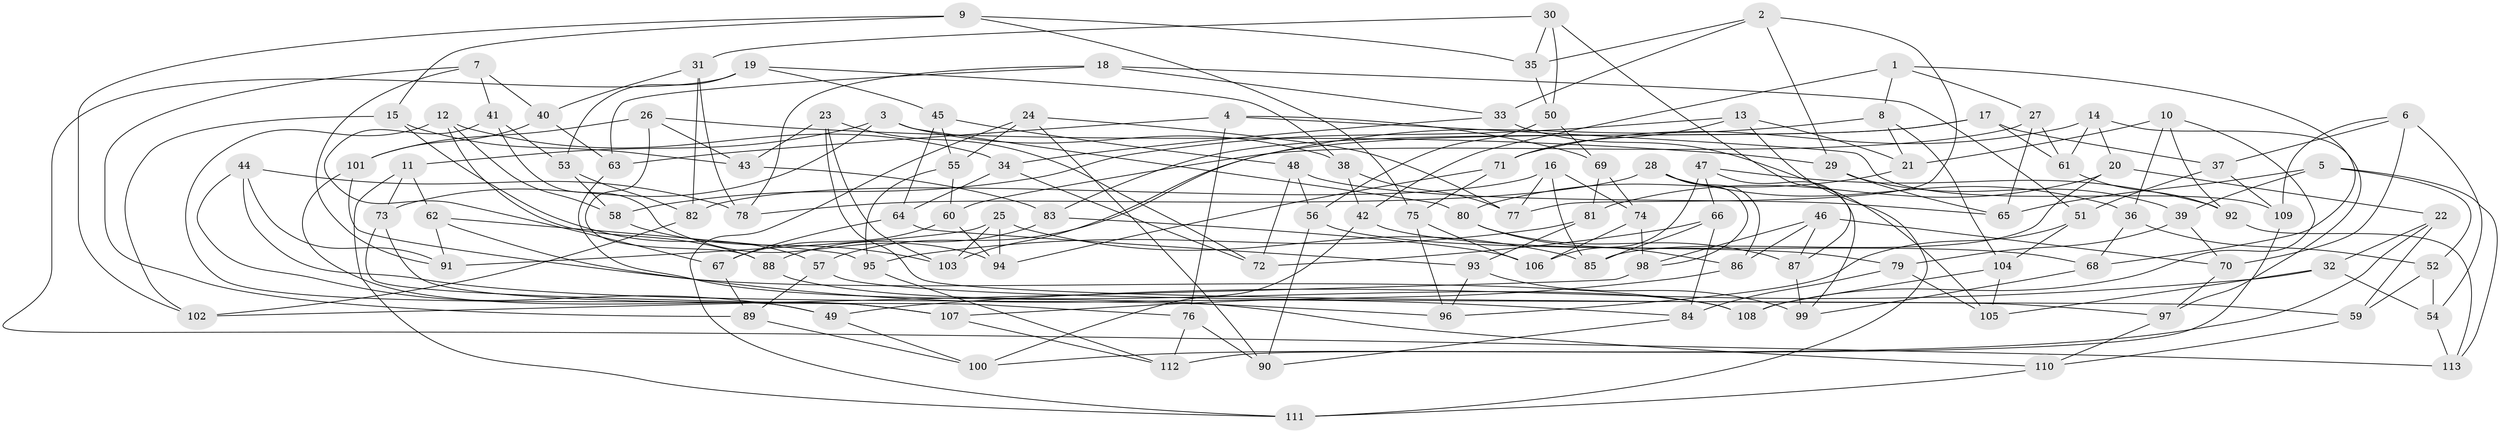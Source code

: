 // coarse degree distribution, {3: 0.07142857142857142, 5: 0.19642857142857142, 4: 0.5178571428571429, 6: 0.05357142857142857, 7: 0.03571428571428571, 10: 0.03571428571428571, 9: 0.017857142857142856, 8: 0.03571428571428571, 16: 0.017857142857142856, 2: 0.017857142857142856}
// Generated by graph-tools (version 1.1) at 2025/03/03/04/25 22:03:52]
// undirected, 113 vertices, 226 edges
graph export_dot {
graph [start="1"]
  node [color=gray90,style=filled];
  1;
  2;
  3;
  4;
  5;
  6;
  7;
  8;
  9;
  10;
  11;
  12;
  13;
  14;
  15;
  16;
  17;
  18;
  19;
  20;
  21;
  22;
  23;
  24;
  25;
  26;
  27;
  28;
  29;
  30;
  31;
  32;
  33;
  34;
  35;
  36;
  37;
  38;
  39;
  40;
  41;
  42;
  43;
  44;
  45;
  46;
  47;
  48;
  49;
  50;
  51;
  52;
  53;
  54;
  55;
  56;
  57;
  58;
  59;
  60;
  61;
  62;
  63;
  64;
  65;
  66;
  67;
  68;
  69;
  70;
  71;
  72;
  73;
  74;
  75;
  76;
  77;
  78;
  79;
  80;
  81;
  82;
  83;
  84;
  85;
  86;
  87;
  88;
  89;
  90;
  91;
  92;
  93;
  94;
  95;
  96;
  97;
  98;
  99;
  100;
  101;
  102;
  103;
  104;
  105;
  106;
  107;
  108;
  109;
  110;
  111;
  112;
  113;
  1 -- 42;
  1 -- 27;
  1 -- 8;
  1 -- 68;
  2 -- 77;
  2 -- 33;
  2 -- 35;
  2 -- 29;
  3 -- 11;
  3 -- 38;
  3 -- 73;
  3 -- 80;
  4 -- 76;
  4 -- 109;
  4 -- 69;
  4 -- 63;
  5 -- 52;
  5 -- 39;
  5 -- 65;
  5 -- 113;
  6 -- 54;
  6 -- 109;
  6 -- 70;
  6 -- 37;
  7 -- 41;
  7 -- 91;
  7 -- 40;
  7 -- 89;
  8 -- 103;
  8 -- 104;
  8 -- 21;
  9 -- 35;
  9 -- 75;
  9 -- 102;
  9 -- 15;
  10 -- 36;
  10 -- 108;
  10 -- 92;
  10 -- 21;
  11 -- 62;
  11 -- 111;
  11 -- 73;
  12 -- 49;
  12 -- 58;
  12 -- 88;
  12 -- 34;
  13 -- 21;
  13 -- 111;
  13 -- 58;
  13 -- 71;
  14 -- 20;
  14 -- 71;
  14 -- 61;
  14 -- 97;
  15 -- 102;
  15 -- 43;
  15 -- 57;
  16 -- 74;
  16 -- 85;
  16 -- 82;
  16 -- 77;
  17 -- 61;
  17 -- 37;
  17 -- 57;
  17 -- 83;
  18 -- 51;
  18 -- 63;
  18 -- 78;
  18 -- 33;
  19 -- 113;
  19 -- 45;
  19 -- 53;
  19 -- 38;
  20 -- 22;
  20 -- 85;
  20 -- 81;
  21 -- 80;
  22 -- 59;
  22 -- 100;
  22 -- 32;
  23 -- 103;
  23 -- 43;
  23 -- 59;
  23 -- 72;
  24 -- 77;
  24 -- 90;
  24 -- 111;
  24 -- 55;
  25 -- 85;
  25 -- 94;
  25 -- 91;
  25 -- 103;
  26 -- 43;
  26 -- 101;
  26 -- 29;
  26 -- 88;
  27 -- 65;
  27 -- 60;
  27 -- 61;
  28 -- 36;
  28 -- 98;
  28 -- 78;
  28 -- 86;
  29 -- 65;
  29 -- 39;
  30 -- 50;
  30 -- 87;
  30 -- 35;
  30 -- 31;
  31 -- 82;
  31 -- 78;
  31 -- 40;
  32 -- 54;
  32 -- 105;
  32 -- 49;
  33 -- 34;
  33 -- 105;
  34 -- 72;
  34 -- 64;
  35 -- 50;
  36 -- 68;
  36 -- 52;
  37 -- 109;
  37 -- 51;
  38 -- 77;
  38 -- 42;
  39 -- 70;
  39 -- 79;
  40 -- 63;
  40 -- 101;
  41 -- 94;
  41 -- 67;
  41 -- 53;
  42 -- 100;
  42 -- 68;
  43 -- 83;
  44 -- 96;
  44 -- 91;
  44 -- 78;
  44 -- 49;
  45 -- 48;
  45 -- 64;
  45 -- 55;
  46 -- 70;
  46 -- 98;
  46 -- 87;
  46 -- 86;
  47 -- 66;
  47 -- 92;
  47 -- 106;
  47 -- 99;
  48 -- 56;
  48 -- 72;
  48 -- 65;
  49 -- 100;
  50 -- 69;
  50 -- 56;
  51 -- 96;
  51 -- 104;
  52 -- 59;
  52 -- 54;
  53 -- 82;
  53 -- 58;
  54 -- 113;
  55 -- 60;
  55 -- 95;
  56 -- 90;
  56 -- 79;
  57 -- 97;
  57 -- 89;
  58 -- 103;
  59 -- 110;
  60 -- 94;
  60 -- 67;
  61 -- 92;
  62 -- 91;
  62 -- 84;
  62 -- 95;
  63 -- 110;
  64 -- 93;
  64 -- 67;
  66 -- 84;
  66 -- 85;
  66 -- 72;
  67 -- 89;
  68 -- 99;
  69 -- 74;
  69 -- 81;
  70 -- 97;
  71 -- 75;
  71 -- 94;
  73 -- 107;
  73 -- 76;
  74 -- 106;
  74 -- 98;
  75 -- 106;
  75 -- 96;
  76 -- 90;
  76 -- 112;
  79 -- 84;
  79 -- 105;
  80 -- 86;
  80 -- 87;
  81 -- 95;
  81 -- 93;
  82 -- 102;
  83 -- 106;
  83 -- 88;
  84 -- 90;
  86 -- 107;
  87 -- 99;
  88 -- 108;
  89 -- 100;
  92 -- 113;
  93 -- 99;
  93 -- 96;
  95 -- 112;
  97 -- 110;
  98 -- 102;
  101 -- 107;
  101 -- 108;
  104 -- 105;
  104 -- 108;
  107 -- 112;
  109 -- 112;
  110 -- 111;
}
